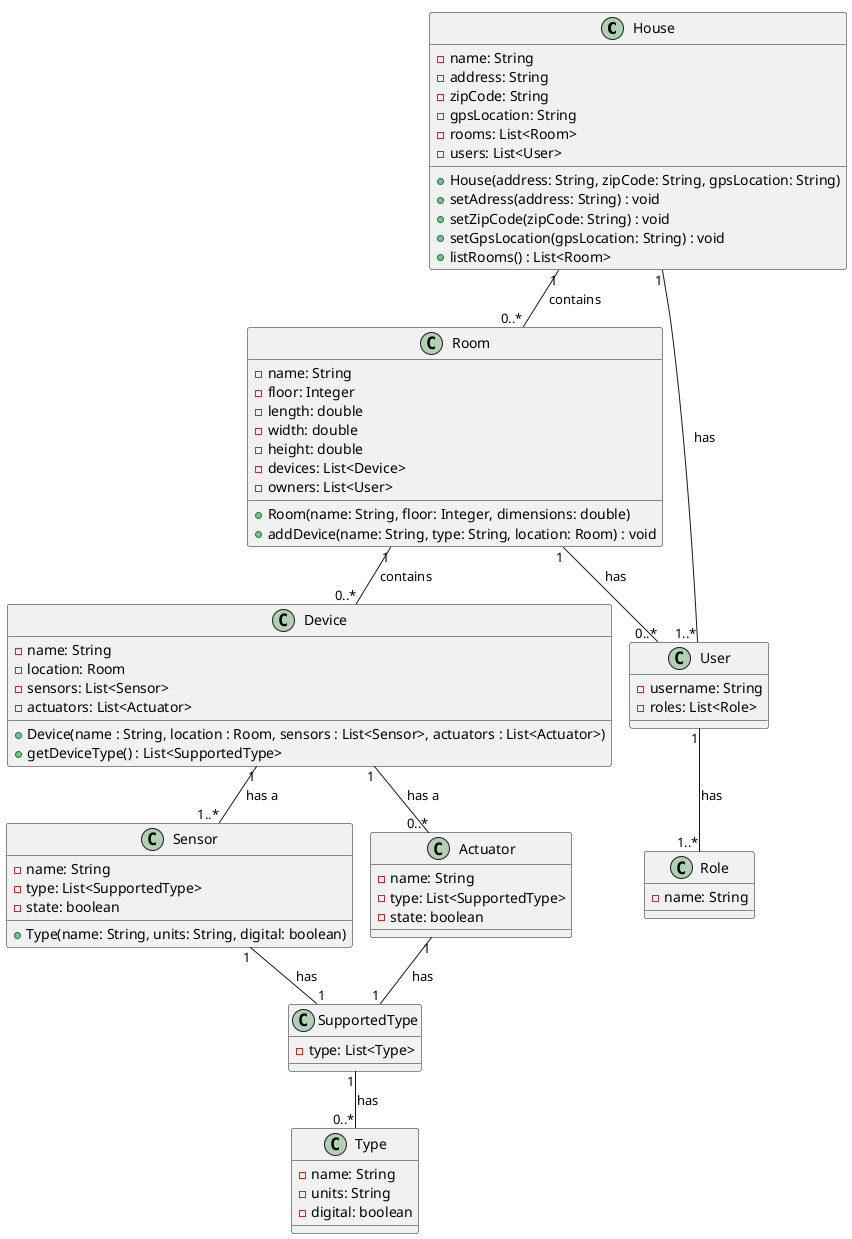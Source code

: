 @startuml
!pragma layout smetana
class House {
-name: String
-address: String
-zipCode: String
-gpsLocation: String
-rooms: List<Room>
-users: List<User>
+House(address: String, zipCode: String, gpsLocation: String)
+setAdress(address: String) : void
+setZipCode(zipCode: String) : void
+setGpsLocation(gpsLocation: String) : void
+listRooms() : List<Room>
}
' Room is a class that represents a room/divistion of the house, we will be considering
' that a room can be a bedroom, a kitchen but also a garden or a garage
class Room {

-name: String
-floor: Integer
-length: double
-width: double
-height: double
-devices: List<Device>
-owners: List<User>
+Room(name: String, floor: Integer, dimensions: double)
+addDevice(name: String, type: String, location: Room) : void

}
' We can get the device type by a method checking
' the type of the sensors and actuators
class Device {
-name: String
-location: Room
-sensors: List<Sensor>
-actuators: List<Actuator>
+Device(name : String, location : Room, sensors : List<Sensor>, actuators : List<Actuator>)
+getDeviceType() : List<SupportedType>
}

class Sensor {
-name: String
-type: List<SupportedType>
-state: boolean
+Type(name: String, units: String, digital: boolean)



}
class SupportedType {
-type: List<Type>
}
class Type {
-name: String
-units: String
-digital: boolean


}
class Actuator {
-name: String
-type: List<SupportedType>
-state: boolean

}

class User {

-username: String
-roles: List<Role>

}

class Role {

-name: String


}

House "1" -- "0..*" Room : contains
Room "1"-- "0..*" Device : contains
Device "1" --"1..*" Sensor : has a
Device "1" --"0..*" Actuator : has a
House "1" -- "1..*" User : has
Room "1" -- "0..*" User : has
User "1"-- "1..*" Role : has
Sensor "1" -- "1" SupportedType : has
Actuator "1" -- "1" SupportedType : has
SupportedType "1" -- "0..*" Type : has

@enduml
